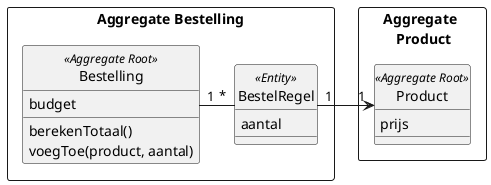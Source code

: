 @startuml
hide circle

 skinparam linetype ortho

rectangle "Aggregate Bestelling" {
    class Bestelling <<Aggregate Root>> {
        budget
        berekenTotaal()
        voegToe(product, aantal)
    }

    class BestelRegel <<Entity>> {
        aantal
    }
}

rectangle "Aggregate \n Product" {
    class Product <<Aggregate Root>> {
        prijs
    }
}

Bestelling "1" -r- "*" BestelRegel
BestelRegel "1" -r-> "1" Product

@enduml